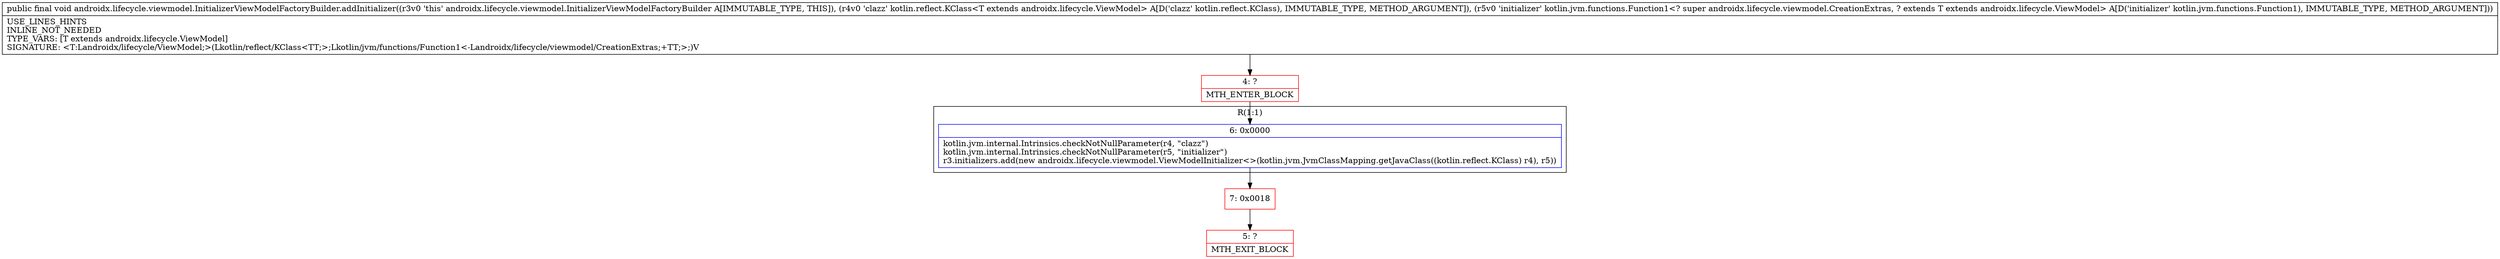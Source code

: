 digraph "CFG forandroidx.lifecycle.viewmodel.InitializerViewModelFactoryBuilder.addInitializer(Lkotlin\/reflect\/KClass;Lkotlin\/jvm\/functions\/Function1;)V" {
subgraph cluster_Region_1423089283 {
label = "R(1:1)";
node [shape=record,color=blue];
Node_6 [shape=record,label="{6\:\ 0x0000|kotlin.jvm.internal.Intrinsics.checkNotNullParameter(r4, \"clazz\")\lkotlin.jvm.internal.Intrinsics.checkNotNullParameter(r5, \"initializer\")\lr3.initializers.add(new androidx.lifecycle.viewmodel.ViewModelInitializer\<\>(kotlin.jvm.JvmClassMapping.getJavaClass((kotlin.reflect.KClass) r4), r5))\l}"];
}
Node_4 [shape=record,color=red,label="{4\:\ ?|MTH_ENTER_BLOCK\l}"];
Node_7 [shape=record,color=red,label="{7\:\ 0x0018}"];
Node_5 [shape=record,color=red,label="{5\:\ ?|MTH_EXIT_BLOCK\l}"];
MethodNode[shape=record,label="{public final void androidx.lifecycle.viewmodel.InitializerViewModelFactoryBuilder.addInitializer((r3v0 'this' androidx.lifecycle.viewmodel.InitializerViewModelFactoryBuilder A[IMMUTABLE_TYPE, THIS]), (r4v0 'clazz' kotlin.reflect.KClass\<T extends androidx.lifecycle.ViewModel\> A[D('clazz' kotlin.reflect.KClass), IMMUTABLE_TYPE, METHOD_ARGUMENT]), (r5v0 'initializer' kotlin.jvm.functions.Function1\<? super androidx.lifecycle.viewmodel.CreationExtras, ? extends T extends androidx.lifecycle.ViewModel\> A[D('initializer' kotlin.jvm.functions.Function1), IMMUTABLE_TYPE, METHOD_ARGUMENT]))  | USE_LINES_HINTS\lINLINE_NOT_NEEDED\lTYPE_VARS: [T extends androidx.lifecycle.ViewModel]\lSIGNATURE: \<T:Landroidx\/lifecycle\/ViewModel;\>(Lkotlin\/reflect\/KClass\<TT;\>;Lkotlin\/jvm\/functions\/Function1\<\-Landroidx\/lifecycle\/viewmodel\/CreationExtras;+TT;\>;)V\l}"];
MethodNode -> Node_4;Node_6 -> Node_7;
Node_4 -> Node_6;
Node_7 -> Node_5;
}

